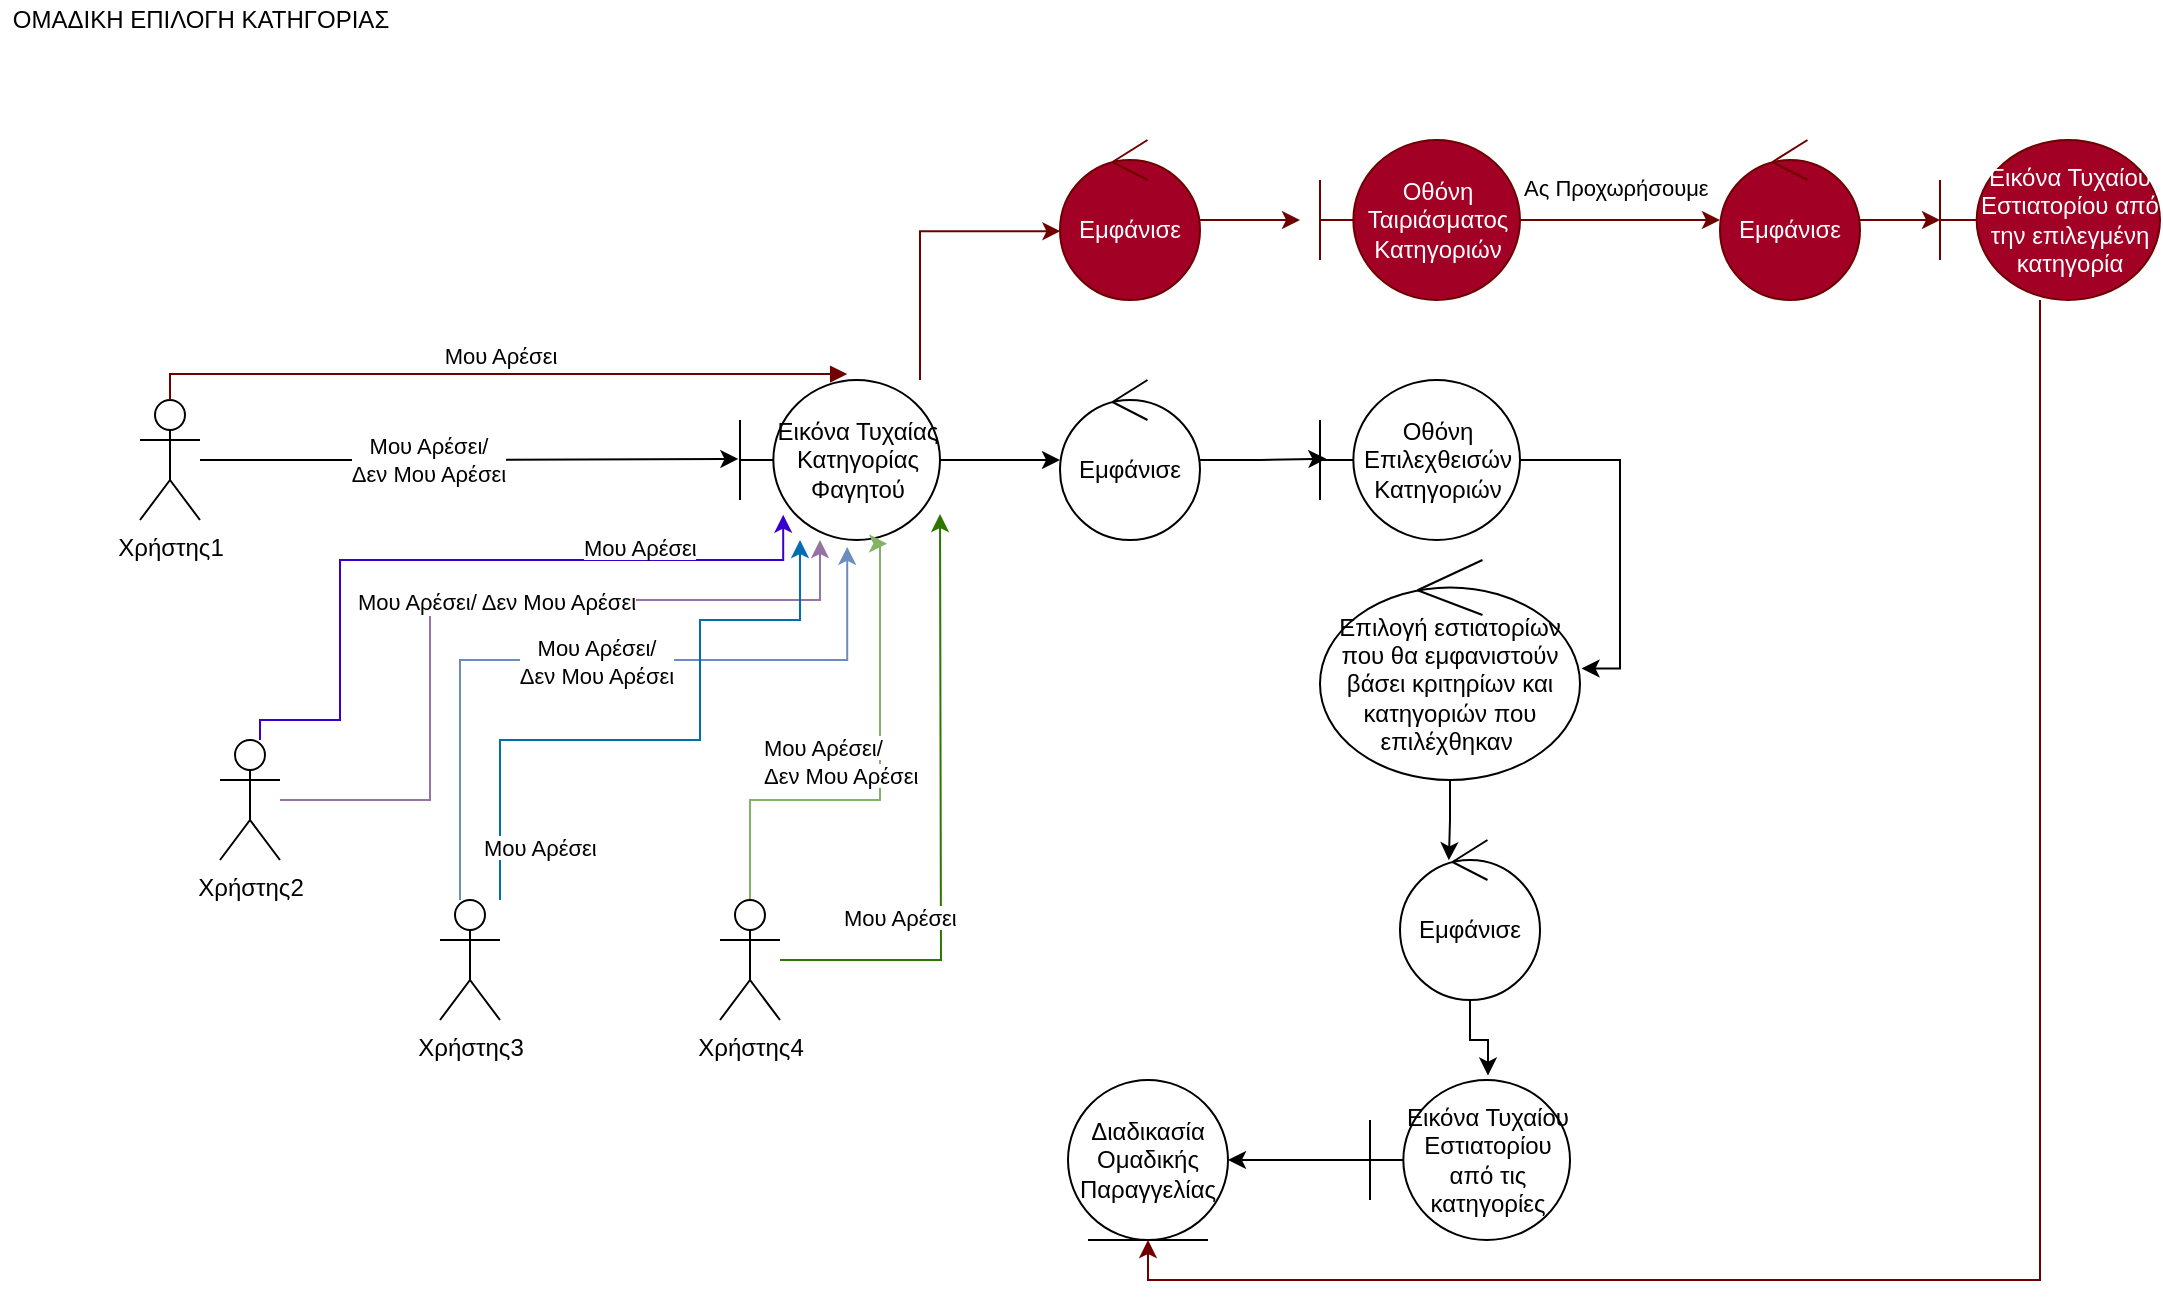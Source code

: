 <mxfile version="17.4.6" type="device"><diagram id="YdhrRvcRqn8QNGtlh9eK" name="Page-1"><mxGraphModel dx="1730" dy="868" grid="1" gridSize="10" guides="1" tooltips="1" connect="1" arrows="1" fold="1" page="1" pageScale="1" pageWidth="827" pageHeight="1169" math="0" shadow="0"><root><mxCell id="0"/><mxCell id="1" parent="0"/><mxCell id="p9wZqilaWc2wWG1N_qHz-135" style="edgeStyle=orthogonalEdgeStyle;rounded=0;orthogonalLoop=1;jettySize=auto;html=1;entryX=-0.008;entryY=0.493;entryDx=0;entryDy=0;entryPerimeter=0;" edge="1" parent="1" source="p9wZqilaWc2wWG1N_qHz-137" target="p9wZqilaWc2wWG1N_qHz-140"><mxGeometry relative="1" as="geometry"/></mxCell><mxCell id="p9wZqilaWc2wWG1N_qHz-136" value="Μου Αρέσει/&lt;br&gt;Δεν Μου Αρέσει" style="edgeLabel;html=1;align=center;verticalAlign=middle;resizable=0;points=[];" vertex="1" connectable="0" parent="p9wZqilaWc2wWG1N_qHz-135"><mxGeometry x="-0.22" y="-2" relative="1" as="geometry"><mxPoint x="9" y="-2" as="offset"/></mxGeometry></mxCell><mxCell id="p9wZqilaWc2wWG1N_qHz-137" value="Χρήστης1" style="shape=umlActor;verticalLabelPosition=bottom;verticalAlign=top;html=1;outlineConnect=0;" vertex="1" parent="1"><mxGeometry x="80" y="640" width="30" height="60" as="geometry"/></mxCell><mxCell id="p9wZqilaWc2wWG1N_qHz-138" style="edgeStyle=orthogonalEdgeStyle;rounded=0;orthogonalLoop=1;jettySize=auto;html=1;" edge="1" parent="1" source="p9wZqilaWc2wWG1N_qHz-140" target="p9wZqilaWc2wWG1N_qHz-154"><mxGeometry relative="1" as="geometry"/></mxCell><mxCell id="p9wZqilaWc2wWG1N_qHz-139" style="edgeStyle=orthogonalEdgeStyle;rounded=0;orthogonalLoop=1;jettySize=auto;html=1;entryX=0.003;entryY=0.57;entryDx=0;entryDy=0;entryPerimeter=0;fillColor=#a20025;strokeColor=#6F0000;" edge="1" parent="1" source="p9wZqilaWc2wWG1N_qHz-140" target="p9wZqilaWc2wWG1N_qHz-169"><mxGeometry relative="1" as="geometry"><Array as="points"><mxPoint x="470" y="556"/></Array></mxGeometry></mxCell><mxCell id="p9wZqilaWc2wWG1N_qHz-140" value="Εικόνα Τυχαίας Κατηγορίας Φαγητού" style="shape=umlBoundary;whiteSpace=wrap;html=1;" vertex="1" parent="1"><mxGeometry x="380" y="630" width="100" height="80" as="geometry"/></mxCell><mxCell id="p9wZqilaWc2wWG1N_qHz-141" style="edgeStyle=orthogonalEdgeStyle;rounded=0;orthogonalLoop=1;jettySize=auto;html=1;fillColor=#e1d5e7;strokeColor=#9673a6;" edge="1" parent="1" source="p9wZqilaWc2wWG1N_qHz-143" target="p9wZqilaWc2wWG1N_qHz-140"><mxGeometry relative="1" as="geometry"><Array as="points"><mxPoint x="225" y="740"/><mxPoint x="420" y="740"/></Array></mxGeometry></mxCell><mxCell id="p9wZqilaWc2wWG1N_qHz-142" style="edgeStyle=orthogonalEdgeStyle;rounded=0;orthogonalLoop=1;jettySize=auto;html=1;entryX=0.216;entryY=0.842;entryDx=0;entryDy=0;entryPerimeter=0;fillColor=#6a00ff;strokeColor=#3700CC;" edge="1" parent="1" source="p9wZqilaWc2wWG1N_qHz-143" target="p9wZqilaWc2wWG1N_qHz-140"><mxGeometry relative="1" as="geometry"><Array as="points"><mxPoint x="140" y="800"/><mxPoint x="180" y="800"/><mxPoint x="180" y="720"/><mxPoint x="402" y="720"/></Array></mxGeometry></mxCell><mxCell id="p9wZqilaWc2wWG1N_qHz-143" value="Χρήστης2" style="shape=umlActor;verticalLabelPosition=bottom;verticalAlign=top;html=1;outlineConnect=0;" vertex="1" parent="1"><mxGeometry x="120" y="810" width="30" height="60" as="geometry"/></mxCell><mxCell id="p9wZqilaWc2wWG1N_qHz-144" style="edgeStyle=orthogonalEdgeStyle;rounded=0;orthogonalLoop=1;jettySize=auto;html=1;entryX=0.536;entryY=1.043;entryDx=0;entryDy=0;entryPerimeter=0;fillColor=#dae8fc;strokeColor=#6c8ebf;" edge="1" parent="1" source="p9wZqilaWc2wWG1N_qHz-146" target="p9wZqilaWc2wWG1N_qHz-140"><mxGeometry relative="1" as="geometry"><Array as="points"><mxPoint x="240" y="770"/><mxPoint x="434" y="770"/></Array></mxGeometry></mxCell><mxCell id="p9wZqilaWc2wWG1N_qHz-145" style="edgeStyle=orthogonalEdgeStyle;rounded=0;orthogonalLoop=1;jettySize=auto;html=1;fillColor=#1ba1e2;strokeColor=#006EAF;" edge="1" parent="1" source="p9wZqilaWc2wWG1N_qHz-146"><mxGeometry relative="1" as="geometry"><mxPoint x="410" y="710" as="targetPoint"/><Array as="points"><mxPoint x="260" y="810"/><mxPoint x="360" y="810"/><mxPoint x="360" y="750"/><mxPoint x="410" y="750"/></Array></mxGeometry></mxCell><mxCell id="p9wZqilaWc2wWG1N_qHz-146" value="Χρήστης3" style="shape=umlActor;verticalLabelPosition=bottom;verticalAlign=top;html=1;outlineConnect=0;" vertex="1" parent="1"><mxGeometry x="230" y="890" width="30" height="60" as="geometry"/></mxCell><mxCell id="p9wZqilaWc2wWG1N_qHz-147" style="edgeStyle=orthogonalEdgeStyle;rounded=0;orthogonalLoop=1;jettySize=auto;html=1;entryX=0.736;entryY=1.023;entryDx=0;entryDy=0;entryPerimeter=0;fillColor=#d5e8d4;strokeColor=#82b366;" edge="1" parent="1" source="p9wZqilaWc2wWG1N_qHz-149" target="p9wZqilaWc2wWG1N_qHz-140"><mxGeometry relative="1" as="geometry"><Array as="points"><mxPoint x="385" y="840"/><mxPoint x="450" y="840"/><mxPoint x="450" y="712"/></Array></mxGeometry></mxCell><mxCell id="p9wZqilaWc2wWG1N_qHz-148" style="edgeStyle=orthogonalEdgeStyle;rounded=0;orthogonalLoop=1;jettySize=auto;html=1;fillColor=#60a917;strokeColor=#2D7600;" edge="1" parent="1" source="p9wZqilaWc2wWG1N_qHz-149"><mxGeometry relative="1" as="geometry"><mxPoint x="480" y="697" as="targetPoint"/></mxGeometry></mxCell><mxCell id="p9wZqilaWc2wWG1N_qHz-149" value="Χρήστης4" style="shape=umlActor;verticalLabelPosition=bottom;verticalAlign=top;html=1;outlineConnect=0;" vertex="1" parent="1"><mxGeometry x="370" y="890" width="30" height="60" as="geometry"/></mxCell><mxCell id="p9wZqilaWc2wWG1N_qHz-150" value="Μου Αρέσει/ Δεν Μου Αρέσει" style="edgeLabel;html=1;align=center;verticalAlign=middle;resizable=0;points=[];" vertex="1" connectable="0" parent="1"><mxGeometry x="270" y="770" as="geometry"><mxPoint x="-12" y="-29" as="offset"/></mxGeometry></mxCell><mxCell id="p9wZqilaWc2wWG1N_qHz-151" value="Μου Αρέσει/&lt;br&gt;Δεν Μου Αρέσει" style="edgeLabel;html=1;align=center;verticalAlign=middle;resizable=0;points=[];" vertex="1" connectable="0" parent="1"><mxGeometry x="320" y="800" as="geometry"><mxPoint x="-12" y="-29" as="offset"/></mxGeometry></mxCell><mxCell id="p9wZqilaWc2wWG1N_qHz-152" value="&lt;span style=&quot;color: rgb(0 , 0 , 0) ; font-family: &amp;#34;helvetica&amp;#34; ; font-size: 11px ; font-style: normal ; font-weight: 400 ; letter-spacing: normal ; text-align: center ; text-indent: 0px ; text-transform: none ; word-spacing: 0px ; background-color: rgb(255 , 255 , 255) ; display: inline ; float: none&quot;&gt;Μου Αρέσει/&lt;br&gt;Δεν Μου Αρέσει&lt;/span&gt;" style="text;whiteSpace=wrap;html=1;" vertex="1" parent="1"><mxGeometry x="390" y="800" width="80" height="30" as="geometry"/></mxCell><mxCell id="p9wZqilaWc2wWG1N_qHz-153" style="edgeStyle=orthogonalEdgeStyle;rounded=0;orthogonalLoop=1;jettySize=auto;html=1;entryX=0.032;entryY=0.492;entryDx=0;entryDy=0;entryPerimeter=0;" edge="1" parent="1" source="p9wZqilaWc2wWG1N_qHz-154" target="p9wZqilaWc2wWG1N_qHz-156"><mxGeometry relative="1" as="geometry"/></mxCell><mxCell id="p9wZqilaWc2wWG1N_qHz-154" value="Εμφάνισε" style="ellipse;shape=umlControl;whiteSpace=wrap;html=1;" vertex="1" parent="1"><mxGeometry x="540" y="630" width="70" height="80" as="geometry"/></mxCell><mxCell id="p9wZqilaWc2wWG1N_qHz-155" style="edgeStyle=orthogonalEdgeStyle;rounded=0;orthogonalLoop=1;jettySize=auto;html=1;entryX=1.006;entryY=0.493;entryDx=0;entryDy=0;entryPerimeter=0;" edge="1" parent="1" source="p9wZqilaWc2wWG1N_qHz-156" target="p9wZqilaWc2wWG1N_qHz-160"><mxGeometry relative="1" as="geometry"><mxPoint x="810" y="780" as="targetPoint"/><Array as="points"><mxPoint x="820" y="670"/><mxPoint x="820" y="774"/></Array></mxGeometry></mxCell><mxCell id="p9wZqilaWc2wWG1N_qHz-156" value="Οθόνη Επιλεχθεισών Κατηγοριών" style="shape=umlBoundary;whiteSpace=wrap;html=1;" vertex="1" parent="1"><mxGeometry x="670" y="630" width="100" height="80" as="geometry"/></mxCell><mxCell id="p9wZqilaWc2wWG1N_qHz-157" style="edgeStyle=orthogonalEdgeStyle;rounded=0;orthogonalLoop=1;jettySize=auto;html=1;entryX=1;entryY=0.5;entryDx=0;entryDy=0;" edge="1" parent="1" source="p9wZqilaWc2wWG1N_qHz-158" target="p9wZqilaWc2wWG1N_qHz-163"><mxGeometry relative="1" as="geometry"/></mxCell><mxCell id="p9wZqilaWc2wWG1N_qHz-158" value="Εικόνα Τυχαίου Εστιατορίου από τις κατηγορίες" style="shape=umlBoundary;whiteSpace=wrap;html=1;" vertex="1" parent="1"><mxGeometry x="695" y="980" width="100" height="80" as="geometry"/></mxCell><mxCell id="p9wZqilaWc2wWG1N_qHz-159" style="edgeStyle=orthogonalEdgeStyle;rounded=0;orthogonalLoop=1;jettySize=auto;html=1;entryX=0.349;entryY=0.127;entryDx=0;entryDy=0;entryPerimeter=0;" edge="1" parent="1" source="p9wZqilaWc2wWG1N_qHz-160" target="p9wZqilaWc2wWG1N_qHz-162"><mxGeometry relative="1" as="geometry"/></mxCell><mxCell id="p9wZqilaWc2wWG1N_qHz-160" value="Επιλογή εστιατορίων που θα εμφανιστούν βάσει κριτηρίων και κατηγοριών που επιλέχθηκαν&amp;nbsp;" style="ellipse;shape=umlControl;whiteSpace=wrap;html=1;" vertex="1" parent="1"><mxGeometry x="670" y="720" width="130" height="110" as="geometry"/></mxCell><mxCell id="p9wZqilaWc2wWG1N_qHz-161" style="edgeStyle=orthogonalEdgeStyle;rounded=0;orthogonalLoop=1;jettySize=auto;html=1;entryX=0.59;entryY=-0.028;entryDx=0;entryDy=0;entryPerimeter=0;" edge="1" parent="1" source="p9wZqilaWc2wWG1N_qHz-162" target="p9wZqilaWc2wWG1N_qHz-158"><mxGeometry relative="1" as="geometry"/></mxCell><mxCell id="p9wZqilaWc2wWG1N_qHz-162" value="Εμφάνισε" style="ellipse;shape=umlControl;whiteSpace=wrap;html=1;" vertex="1" parent="1"><mxGeometry x="710" y="860" width="70" height="80" as="geometry"/></mxCell><mxCell id="p9wZqilaWc2wWG1N_qHz-163" value="Διαδικασία Ομαδικής Παραγγελίας" style="ellipse;shape=umlEntity;whiteSpace=wrap;html=1;" vertex="1" parent="1"><mxGeometry x="544" y="980" width="80" height="80" as="geometry"/></mxCell><mxCell id="p9wZqilaWc2wWG1N_qHz-164" value="Μου Αρέσει" style="html=1;verticalAlign=bottom;endArrow=block;rounded=0;exitX=0.5;exitY=0;exitDx=0;exitDy=0;exitPerimeter=0;entryX=0.536;entryY=-0.037;entryDx=0;entryDy=0;entryPerimeter=0;edgeStyle=orthogonalEdgeStyle;fillColor=#a20025;strokeColor=#6F0000;" edge="1" parent="1" source="p9wZqilaWc2wWG1N_qHz-137" target="p9wZqilaWc2wWG1N_qHz-140"><mxGeometry x="0.013" width="80" relative="1" as="geometry"><mxPoint x="500" y="730" as="sourcePoint"/><mxPoint x="580" y="730" as="targetPoint"/><mxPoint as="offset"/></mxGeometry></mxCell><mxCell id="p9wZqilaWc2wWG1N_qHz-165" value="&lt;span style=&quot;color: rgb(0, 0, 0); font-family: helvetica; font-size: 11px; font-style: normal; font-weight: 400; letter-spacing: normal; text-align: center; text-indent: 0px; text-transform: none; word-spacing: 0px; background-color: rgb(255, 255, 255); display: inline; float: none;&quot;&gt;Μου Αρέσει&lt;/span&gt;" style="text;whiteSpace=wrap;html=1;" vertex="1" parent="1"><mxGeometry x="300" y="700" width="80" height="30" as="geometry"/></mxCell><mxCell id="p9wZqilaWc2wWG1N_qHz-166" value="&lt;span style=&quot;color: rgb(0, 0, 0); font-family: helvetica; font-size: 11px; font-style: normal; font-weight: 400; letter-spacing: normal; text-align: center; text-indent: 0px; text-transform: none; word-spacing: 0px; background-color: rgb(255, 255, 255); display: inline; float: none;&quot;&gt;Μου Αρέσει&lt;/span&gt;" style="text;whiteSpace=wrap;html=1;" vertex="1" parent="1"><mxGeometry x="250" y="850" width="80" height="30" as="geometry"/></mxCell><mxCell id="p9wZqilaWc2wWG1N_qHz-167" value="&lt;span style=&quot;color: rgb(0, 0, 0); font-family: helvetica; font-size: 11px; font-style: normal; font-weight: 400; letter-spacing: normal; text-align: center; text-indent: 0px; text-transform: none; word-spacing: 0px; background-color: rgb(255, 255, 255); display: inline; float: none;&quot;&gt;Μου Αρέσει&lt;/span&gt;" style="text;whiteSpace=wrap;html=1;" vertex="1" parent="1"><mxGeometry x="430" y="885" width="80" height="30" as="geometry"/></mxCell><mxCell id="p9wZqilaWc2wWG1N_qHz-168" style="edgeStyle=orthogonalEdgeStyle;rounded=0;orthogonalLoop=1;jettySize=auto;html=1;fillColor=#a20025;strokeColor=#6F0000;" edge="1" parent="1" source="p9wZqilaWc2wWG1N_qHz-169"><mxGeometry relative="1" as="geometry"><mxPoint x="660" y="550.0" as="targetPoint"/></mxGeometry></mxCell><mxCell id="p9wZqilaWc2wWG1N_qHz-169" value="Εμφάνισε" style="ellipse;shape=umlControl;whiteSpace=wrap;html=1;fillColor=#a20025;fontColor=#ffffff;strokeColor=#6F0000;" vertex="1" parent="1"><mxGeometry x="540" y="510" width="70" height="80" as="geometry"/></mxCell><mxCell id="p9wZqilaWc2wWG1N_qHz-170" style="edgeStyle=orthogonalEdgeStyle;rounded=0;orthogonalLoop=1;jettySize=auto;html=1;fillColor=#a20025;strokeColor=#6F0000;" edge="1" parent="1" source="p9wZqilaWc2wWG1N_qHz-171" target="p9wZqilaWc2wWG1N_qHz-173"><mxGeometry relative="1" as="geometry"/></mxCell><mxCell id="p9wZqilaWc2wWG1N_qHz-171" value="Οθόνη Ταιριάσματος Κατηγοριών" style="shape=umlBoundary;whiteSpace=wrap;html=1;fillColor=#a20025;fontColor=#ffffff;strokeColor=#6F0000;" vertex="1" parent="1"><mxGeometry x="670" y="510" width="100" height="80" as="geometry"/></mxCell><mxCell id="p9wZqilaWc2wWG1N_qHz-172" style="edgeStyle=orthogonalEdgeStyle;rounded=0;orthogonalLoop=1;jettySize=auto;html=1;entryX=0;entryY=0.5;entryDx=0;entryDy=0;entryPerimeter=0;fillColor=#a20025;strokeColor=#6F0000;" edge="1" parent="1" source="p9wZqilaWc2wWG1N_qHz-173" target="p9wZqilaWc2wWG1N_qHz-176"><mxGeometry relative="1" as="geometry"/></mxCell><mxCell id="p9wZqilaWc2wWG1N_qHz-173" value="Εμφάνισε" style="ellipse;shape=umlControl;whiteSpace=wrap;html=1;fillColor=#a20025;fontColor=#ffffff;strokeColor=#6F0000;" vertex="1" parent="1"><mxGeometry x="870" y="510" width="70" height="80" as="geometry"/></mxCell><mxCell id="p9wZqilaWc2wWG1N_qHz-174" value="&lt;div style=&quot;text-align: center&quot;&gt;&lt;font face=&quot;helvetica&quot;&gt;&lt;span style=&quot;font-size: 11px ; background-color: rgb(255 , 255 , 255)&quot;&gt;Ας Προχωρήσουμε&lt;/span&gt;&lt;/font&gt;&lt;/div&gt;" style="text;whiteSpace=wrap;html=1;" vertex="1" parent="1"><mxGeometry x="770" y="520" width="100" height="30" as="geometry"/></mxCell><mxCell id="p9wZqilaWc2wWG1N_qHz-175" style="edgeStyle=orthogonalEdgeStyle;rounded=0;orthogonalLoop=1;jettySize=auto;html=1;entryX=0.5;entryY=1;entryDx=0;entryDy=0;fillColor=#a20025;strokeColor=#6F0000;" edge="1" parent="1" source="p9wZqilaWc2wWG1N_qHz-176" target="p9wZqilaWc2wWG1N_qHz-163"><mxGeometry relative="1" as="geometry"><Array as="points"><mxPoint x="1030" y="1080"/><mxPoint x="584" y="1080"/></Array></mxGeometry></mxCell><mxCell id="p9wZqilaWc2wWG1N_qHz-176" value="Εικόνα Τυχαίου Εστιατορίου από την επιλεγμένη κατηγορία" style="shape=umlBoundary;whiteSpace=wrap;html=1;fillColor=#a20025;fontColor=#ffffff;strokeColor=#6F0000;" vertex="1" parent="1"><mxGeometry x="980" y="510" width="110" height="80" as="geometry"/></mxCell><mxCell id="p9wZqilaWc2wWG1N_qHz-177" value="ΟΜΑΔΙΚΗ ΕΠΙΛΟΓΗ ΚΑΤΗΓΟΡΙΑΣ" style="text;html=1;align=center;verticalAlign=middle;resizable=0;points=[];autosize=1;strokeColor=none;fillColor=none;" vertex="1" parent="1"><mxGeometry x="10" y="440" width="200" height="20" as="geometry"/></mxCell></root></mxGraphModel></diagram></mxfile>